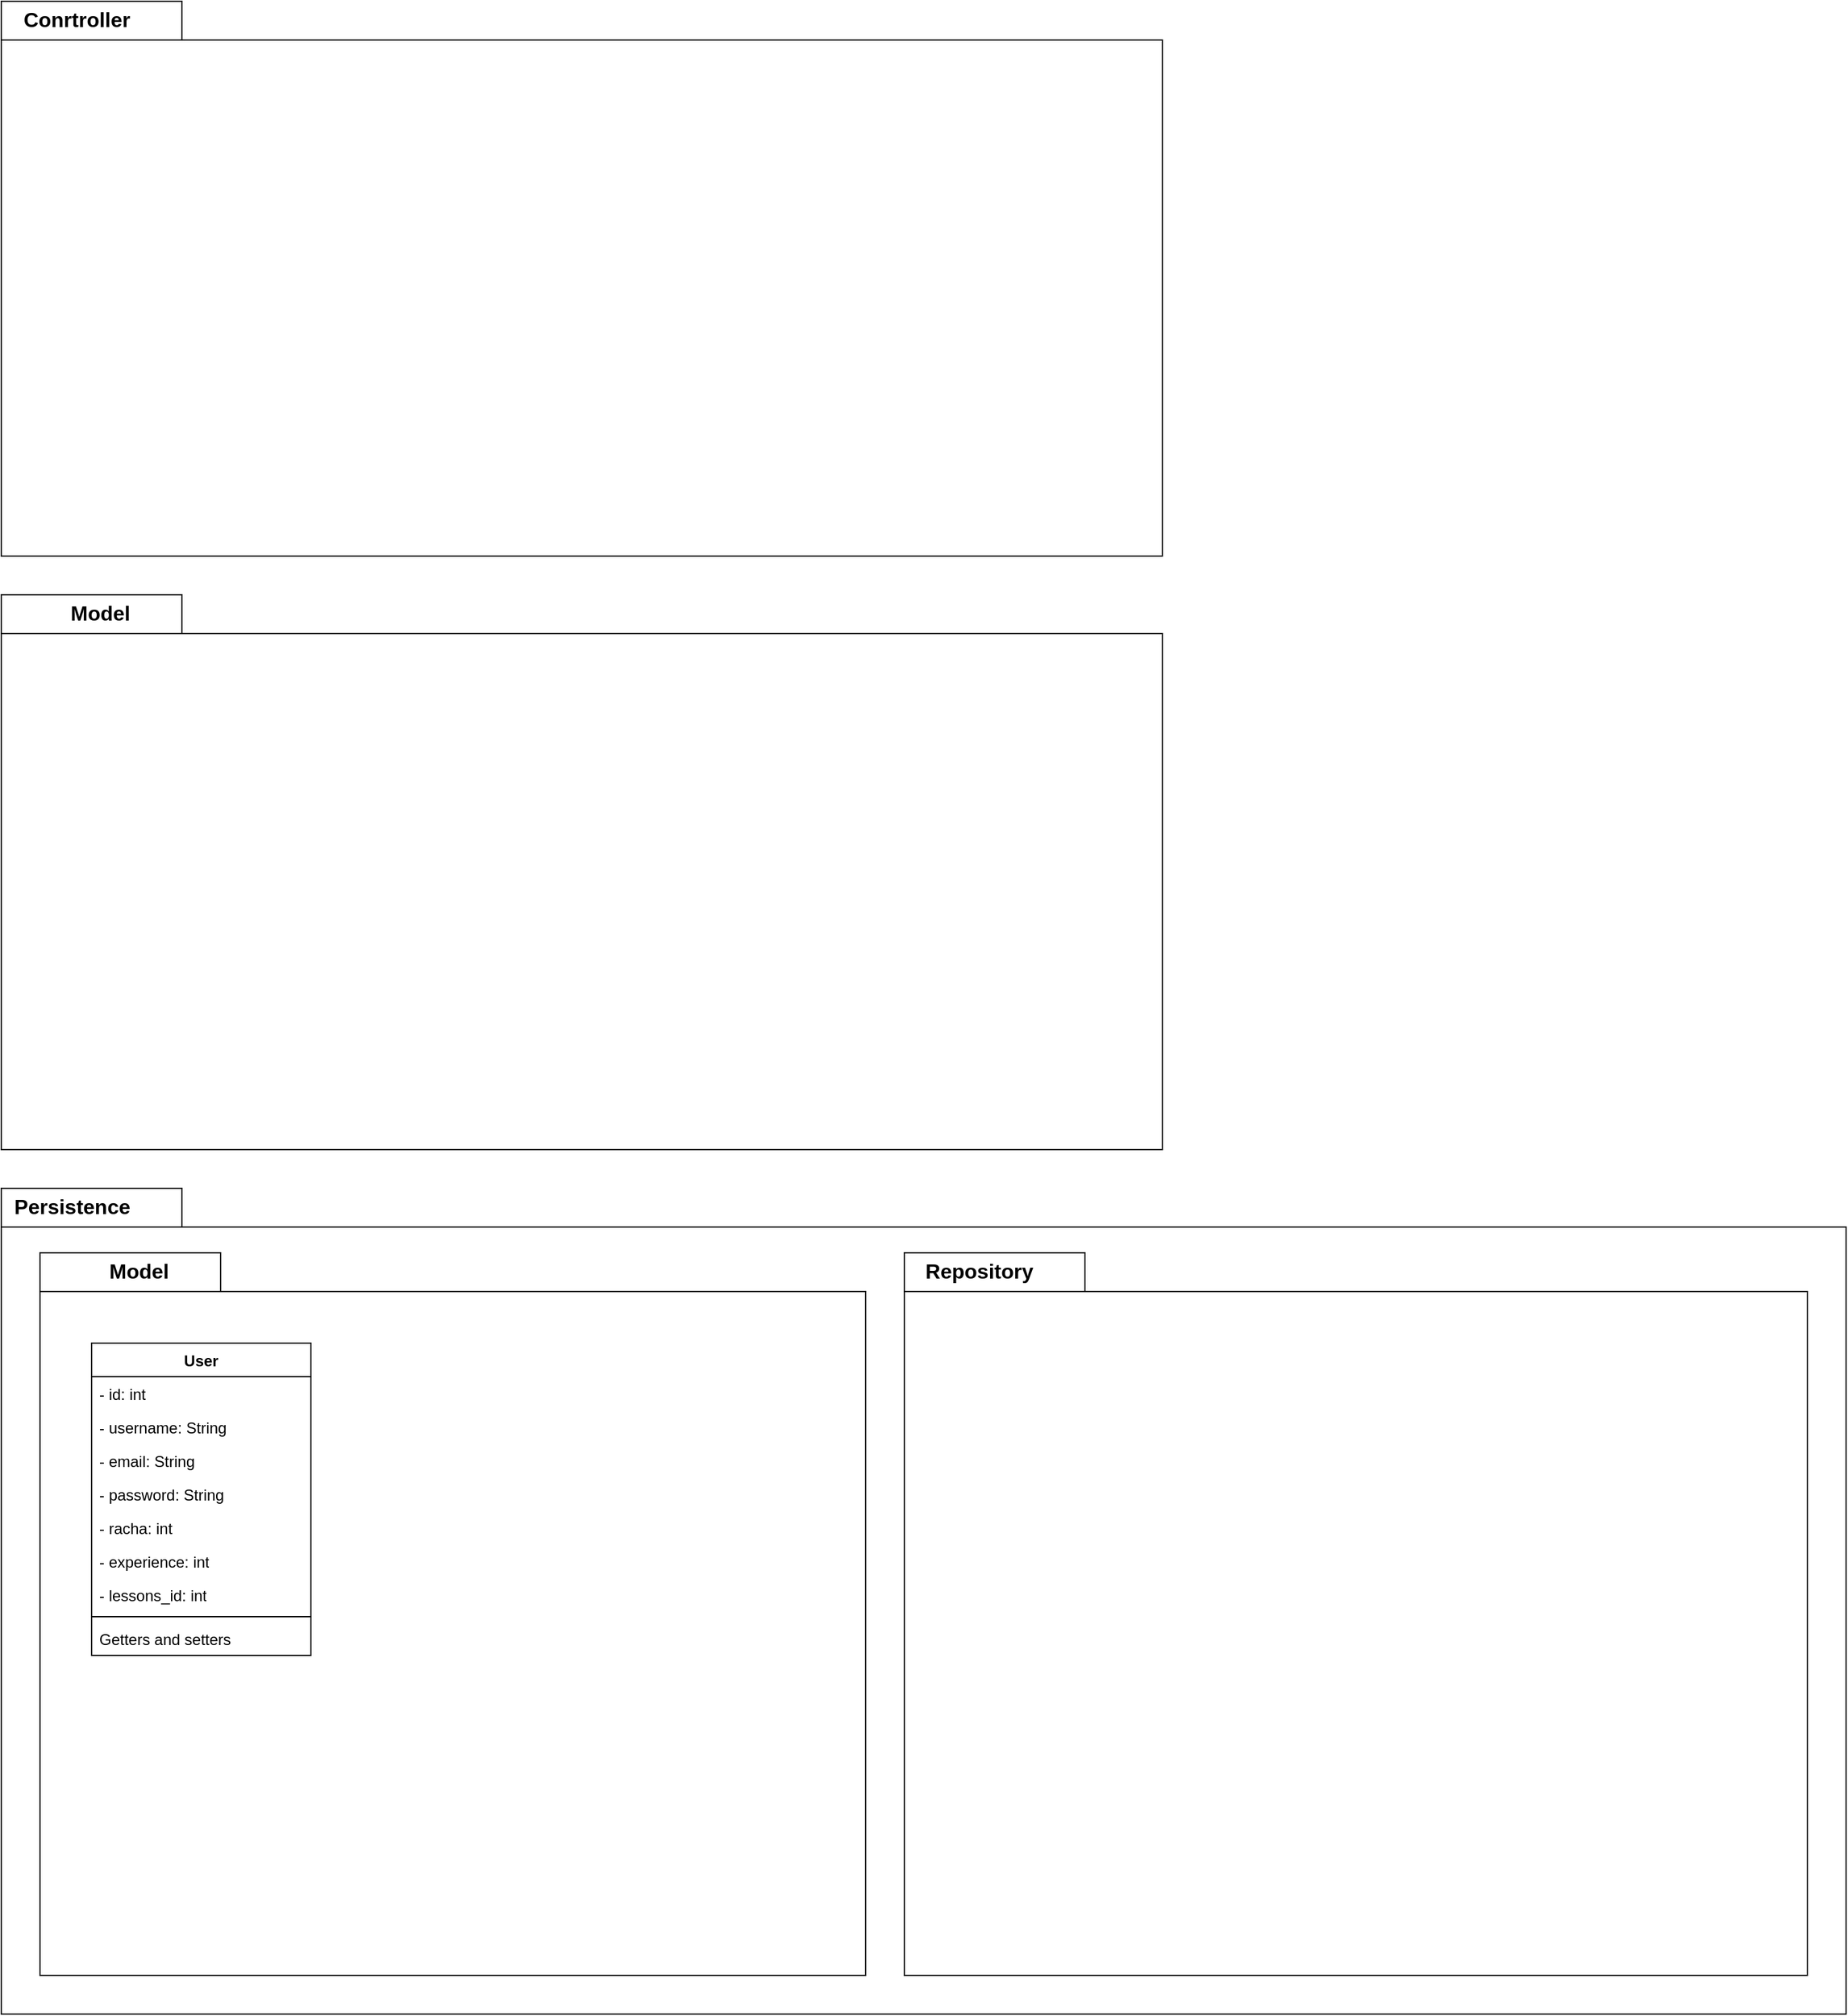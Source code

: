 <mxfile version="28.1.2">
  <diagram name="Página-1" id="L4wNdj2Cclo41QM7ifZ1">
    <mxGraphModel dx="2073" dy="756" grid="1" gridSize="10" guides="1" tooltips="1" connect="1" arrows="1" fold="1" page="1" pageScale="1" pageWidth="827" pageHeight="1169" math="0" shadow="0">
      <root>
        <mxCell id="0" />
        <mxCell id="1" parent="0" />
        <mxCell id="x99K-wKblTMteqQOfhrN-5" value="&lt;span style=&quot;font-size: 16px;&quot;&gt;Conrtroller&lt;/span&gt;" style="shape=folder;fontStyle=1;spacingTop=10;tabWidth=140;tabHeight=30;tabPosition=left;html=1;whiteSpace=wrap;align=right;verticalAlign=bottom;labelPosition=left;verticalLabelPosition=top;spacingBottom=-26;spacingRight=-102;spacingLeft=0;" parent="1" vertex="1">
          <mxGeometry x="-270" y="90" width="900" height="430" as="geometry" />
        </mxCell>
        <mxCell id="x99K-wKblTMteqQOfhrN-6" value="&lt;span style=&quot;font-size: 16px;&quot;&gt;Model&lt;/span&gt;" style="shape=folder;fontStyle=1;spacingTop=10;tabWidth=140;tabHeight=30;tabPosition=left;html=1;whiteSpace=wrap;align=right;verticalAlign=bottom;labelPosition=left;verticalLabelPosition=top;spacingBottom=-26;spacingRight=-102;spacingLeft=0;" parent="1" vertex="1">
          <mxGeometry x="-270" y="550" width="900" height="430" as="geometry" />
        </mxCell>
        <mxCell id="x99K-wKblTMteqQOfhrN-7" value="&lt;span style=&quot;font-size: 16px;&quot;&gt;Persistence&lt;/span&gt;" style="shape=folder;fontStyle=1;spacingTop=10;tabWidth=140;tabHeight=30;tabPosition=left;html=1;whiteSpace=wrap;align=right;verticalAlign=bottom;labelPosition=left;verticalLabelPosition=top;spacingBottom=-26;spacingRight=-102;spacingLeft=0;" parent="1" vertex="1">
          <mxGeometry x="-270" y="1010" width="1430" height="640" as="geometry" />
        </mxCell>
        <mxCell id="wqEjUONqBipsAAxTJUGe-1" value="&lt;span style=&quot;font-size: 16px;&quot;&gt;Model&lt;/span&gt;" style="shape=folder;fontStyle=1;spacingTop=10;tabWidth=140;tabHeight=30;tabPosition=left;html=1;whiteSpace=wrap;align=right;verticalAlign=bottom;labelPosition=left;verticalLabelPosition=top;spacingBottom=-26;spacingRight=-102;spacingLeft=0;" vertex="1" parent="1">
          <mxGeometry x="-240" y="1060" width="640" height="560" as="geometry" />
        </mxCell>
        <mxCell id="wqEjUONqBipsAAxTJUGe-2" value="&lt;span style=&quot;font-size: 16px;&quot;&gt;Repository&lt;/span&gt;" style="shape=folder;fontStyle=1;spacingTop=10;tabWidth=140;tabHeight=30;tabPosition=left;html=1;whiteSpace=wrap;align=right;verticalAlign=bottom;labelPosition=left;verticalLabelPosition=top;spacingBottom=-26;spacingRight=-102;spacingLeft=0;" vertex="1" parent="1">
          <mxGeometry x="430" y="1060" width="700" height="560" as="geometry" />
        </mxCell>
        <mxCell id="wqEjUONqBipsAAxTJUGe-19" value="User" style="swimlane;fontStyle=1;align=center;verticalAlign=top;childLayout=stackLayout;horizontal=1;startSize=26;horizontalStack=0;resizeParent=1;resizeParentMax=0;resizeLast=0;collapsible=1;marginBottom=0;whiteSpace=wrap;html=1;" vertex="1" parent="1">
          <mxGeometry x="-200" y="1130" width="170" height="242" as="geometry" />
        </mxCell>
        <mxCell id="wqEjUONqBipsAAxTJUGe-20" value="- id: int" style="text;strokeColor=none;fillColor=none;align=left;verticalAlign=top;spacingLeft=4;spacingRight=4;overflow=hidden;rotatable=0;points=[[0,0.5],[1,0.5]];portConstraint=eastwest;whiteSpace=wrap;html=1;" vertex="1" parent="wqEjUONqBipsAAxTJUGe-19">
          <mxGeometry y="26" width="170" height="26" as="geometry" />
        </mxCell>
        <mxCell id="wqEjUONqBipsAAxTJUGe-23" value="- username: String" style="text;strokeColor=none;fillColor=none;align=left;verticalAlign=top;spacingLeft=4;spacingRight=4;overflow=hidden;rotatable=0;points=[[0,0.5],[1,0.5]];portConstraint=eastwest;whiteSpace=wrap;html=1;" vertex="1" parent="wqEjUONqBipsAAxTJUGe-19">
          <mxGeometry y="52" width="170" height="26" as="geometry" />
        </mxCell>
        <mxCell id="wqEjUONqBipsAAxTJUGe-24" value="- email: String" style="text;strokeColor=none;fillColor=none;align=left;verticalAlign=top;spacingLeft=4;spacingRight=4;overflow=hidden;rotatable=0;points=[[0,0.5],[1,0.5]];portConstraint=eastwest;whiteSpace=wrap;html=1;" vertex="1" parent="wqEjUONqBipsAAxTJUGe-19">
          <mxGeometry y="78" width="170" height="26" as="geometry" />
        </mxCell>
        <mxCell id="wqEjUONqBipsAAxTJUGe-25" value="- password: String" style="text;strokeColor=none;fillColor=none;align=left;verticalAlign=top;spacingLeft=4;spacingRight=4;overflow=hidden;rotatable=0;points=[[0,0.5],[1,0.5]];portConstraint=eastwest;whiteSpace=wrap;html=1;" vertex="1" parent="wqEjUONqBipsAAxTJUGe-19">
          <mxGeometry y="104" width="170" height="26" as="geometry" />
        </mxCell>
        <mxCell id="wqEjUONqBipsAAxTJUGe-26" value="- racha: int" style="text;strokeColor=none;fillColor=none;align=left;verticalAlign=top;spacingLeft=4;spacingRight=4;overflow=hidden;rotatable=0;points=[[0,0.5],[1,0.5]];portConstraint=eastwest;whiteSpace=wrap;html=1;" vertex="1" parent="wqEjUONqBipsAAxTJUGe-19">
          <mxGeometry y="130" width="170" height="26" as="geometry" />
        </mxCell>
        <mxCell id="wqEjUONqBipsAAxTJUGe-27" value="- experience: int" style="text;strokeColor=none;fillColor=none;align=left;verticalAlign=top;spacingLeft=4;spacingRight=4;overflow=hidden;rotatable=0;points=[[0,0.5],[1,0.5]];portConstraint=eastwest;whiteSpace=wrap;html=1;" vertex="1" parent="wqEjUONqBipsAAxTJUGe-19">
          <mxGeometry y="156" width="170" height="26" as="geometry" />
        </mxCell>
        <mxCell id="wqEjUONqBipsAAxTJUGe-28" value="- lessons_id: int" style="text;strokeColor=none;fillColor=none;align=left;verticalAlign=top;spacingLeft=4;spacingRight=4;overflow=hidden;rotatable=0;points=[[0,0.5],[1,0.5]];portConstraint=eastwest;whiteSpace=wrap;html=1;" vertex="1" parent="wqEjUONqBipsAAxTJUGe-19">
          <mxGeometry y="182" width="170" height="26" as="geometry" />
        </mxCell>
        <mxCell id="wqEjUONqBipsAAxTJUGe-21" value="" style="line;strokeWidth=1;fillColor=none;align=left;verticalAlign=middle;spacingTop=-1;spacingLeft=3;spacingRight=3;rotatable=0;labelPosition=right;points=[];portConstraint=eastwest;strokeColor=inherit;" vertex="1" parent="wqEjUONqBipsAAxTJUGe-19">
          <mxGeometry y="208" width="170" height="8" as="geometry" />
        </mxCell>
        <mxCell id="wqEjUONqBipsAAxTJUGe-22" value="Getters and setters" style="text;strokeColor=none;fillColor=none;align=left;verticalAlign=top;spacingLeft=4;spacingRight=4;overflow=hidden;rotatable=0;points=[[0,0.5],[1,0.5]];portConstraint=eastwest;whiteSpace=wrap;html=1;" vertex="1" parent="wqEjUONqBipsAAxTJUGe-19">
          <mxGeometry y="216" width="170" height="26" as="geometry" />
        </mxCell>
      </root>
    </mxGraphModel>
  </diagram>
</mxfile>
